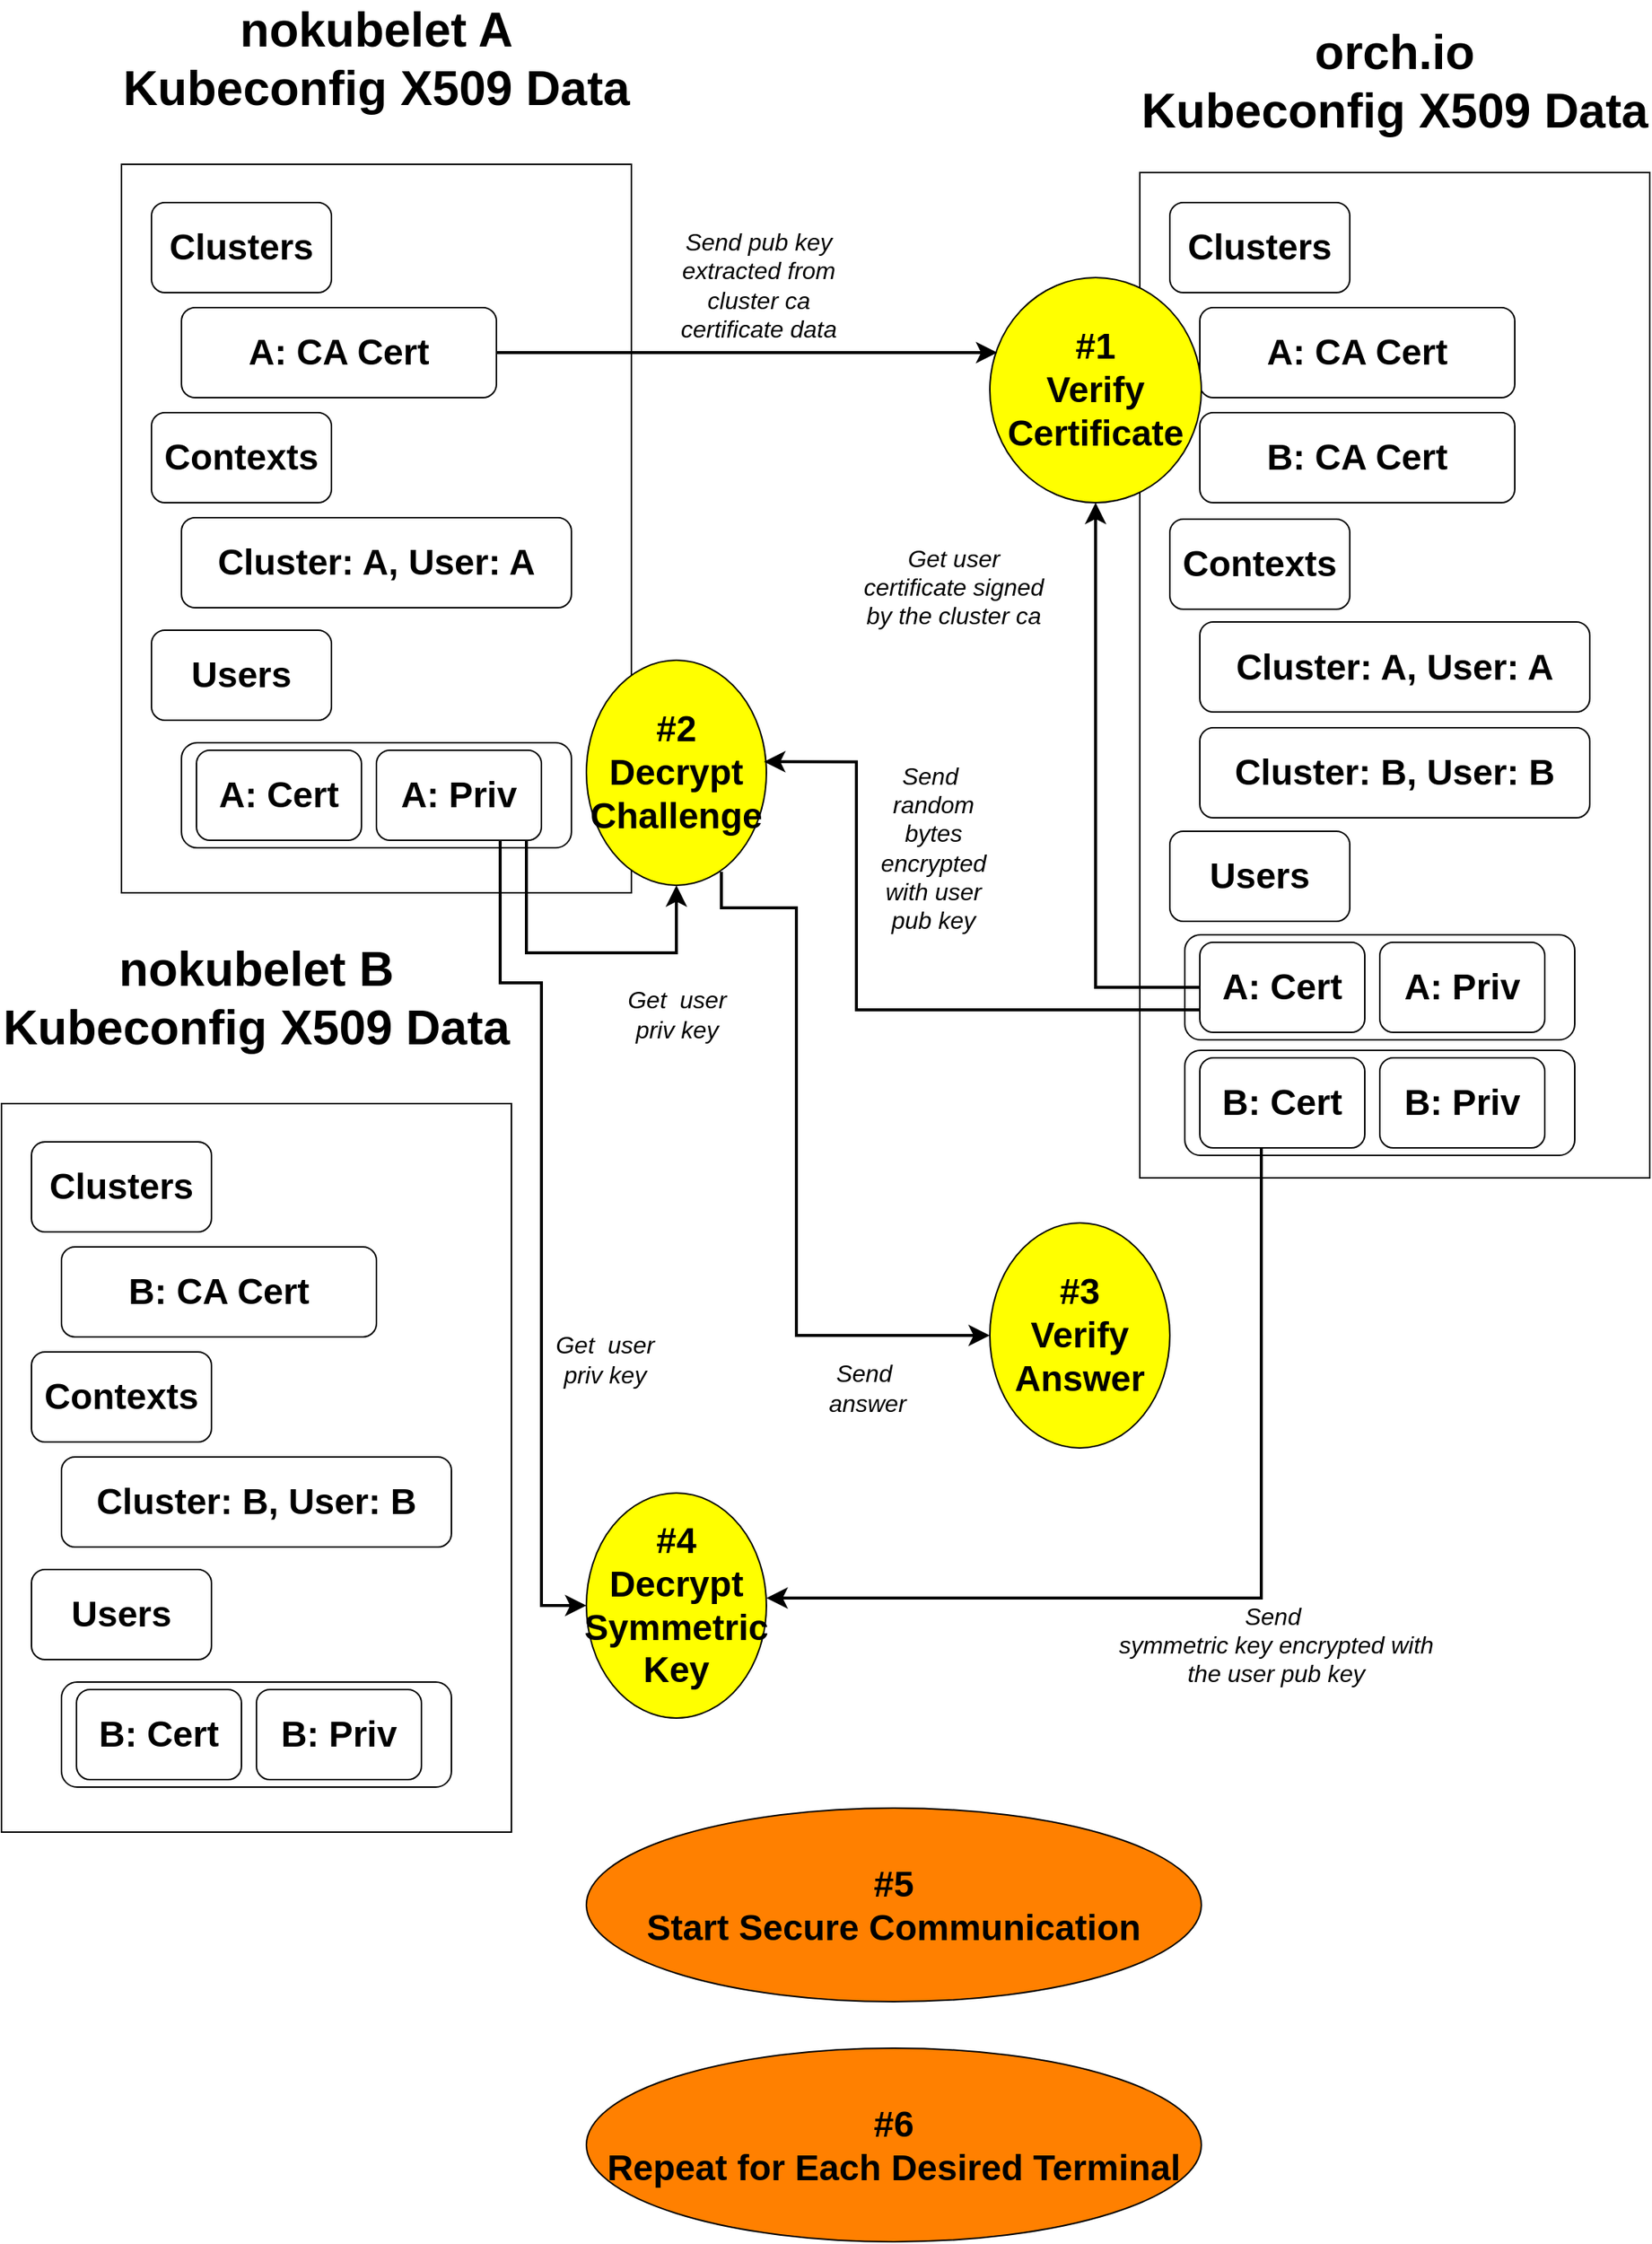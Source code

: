 <mxfile version="24.2.1" type="device">
  <diagram name="Page-1" id="ktbz9WfM7TrZ1fd_b0zb">
    <mxGraphModel dx="1231" dy="683" grid="1" gridSize="10" guides="1" tooltips="1" connect="1" arrows="1" fold="1" page="1" pageScale="1" pageWidth="1169" pageHeight="827" math="0" shadow="0">
      <root>
        <mxCell id="0" />
        <mxCell id="1" parent="0" />
        <mxCell id="pcD6LYjbvzI4XF71kl7h-1" value="" style="rounded=0;whiteSpace=wrap;html=1;" parent="1" vertex="1">
          <mxGeometry x="100" y="114.5" width="340" height="485.5" as="geometry" />
        </mxCell>
        <mxCell id="pcD6LYjbvzI4XF71kl7h-27" value="" style="rounded=1;whiteSpace=wrap;html=1;fillColor=none;" parent="1" vertex="1">
          <mxGeometry x="140" y="500" width="260" height="70" as="geometry" />
        </mxCell>
        <mxCell id="pcD6LYjbvzI4XF71kl7h-3" value="Clusters" style="rounded=1;whiteSpace=wrap;html=1;fontStyle=1;fontSize=24;" parent="1" vertex="1">
          <mxGeometry x="120" y="140" width="120" height="60" as="geometry" />
        </mxCell>
        <mxCell id="pcD6LYjbvzI4XF71kl7h-4" value="A: CA Cert" style="rounded=1;whiteSpace=wrap;html=1;fontStyle=1;fontSize=24;" parent="1" vertex="1">
          <mxGeometry x="140" y="210" width="210" height="60" as="geometry" />
        </mxCell>
        <mxCell id="pcD6LYjbvzI4XF71kl7h-6" value="Contexts" style="rounded=1;whiteSpace=wrap;html=1;fontStyle=1;fontSize=24;" parent="1" vertex="1">
          <mxGeometry x="120" y="280" width="120" height="60" as="geometry" />
        </mxCell>
        <mxCell id="pcD6LYjbvzI4XF71kl7h-7" value="Cluster: A, User: A" style="rounded=1;whiteSpace=wrap;html=1;fontStyle=1;fontSize=24;" parent="1" vertex="1">
          <mxGeometry x="140" y="350" width="260" height="60" as="geometry" />
        </mxCell>
        <mxCell id="pcD6LYjbvzI4XF71kl7h-9" value="Users" style="rounded=1;whiteSpace=wrap;html=1;fontStyle=1;fontSize=24;" parent="1" vertex="1">
          <mxGeometry x="120" y="425" width="120" height="60" as="geometry" />
        </mxCell>
        <mxCell id="pcD6LYjbvzI4XF71kl7h-10" value="A: Cert" style="rounded=1;whiteSpace=wrap;html=1;fontStyle=1;fontSize=24;" parent="1" vertex="1">
          <mxGeometry x="150" y="505" width="110" height="60" as="geometry" />
        </mxCell>
        <mxCell id="pcD6LYjbvzI4XF71kl7h-22" value="nokubelet A&lt;br&gt;Kubeconfig X509 Data" style="text;html=1;strokeColor=none;fillColor=none;align=center;verticalAlign=middle;whiteSpace=wrap;rounded=0;fontStyle=1;fontSize=32;" parent="1" vertex="1">
          <mxGeometry x="100" y="7" width="340" height="73" as="geometry" />
        </mxCell>
        <mxCell id="pcD6LYjbvzI4XF71kl7h-23" value="orch.io&lt;br&gt;Kubeconfig X509 Data" style="text;html=1;strokeColor=none;fillColor=none;align=center;verticalAlign=middle;whiteSpace=wrap;rounded=0;fontStyle=1;fontSize=32;" parent="1" vertex="1">
          <mxGeometry x="779" y="20" width="340" height="77" as="geometry" />
        </mxCell>
        <mxCell id="pcD6LYjbvzI4XF71kl7h-25" value="A: Priv" style="rounded=1;whiteSpace=wrap;html=1;fontStyle=1;fontSize=24;" parent="1" vertex="1">
          <mxGeometry x="270" y="505" width="110" height="60" as="geometry" />
        </mxCell>
        <mxCell id="pcD6LYjbvzI4XF71kl7h-29" value="" style="rounded=0;whiteSpace=wrap;html=1;" parent="1" vertex="1">
          <mxGeometry x="779" y="120" width="340" height="670" as="geometry" />
        </mxCell>
        <mxCell id="pcD6LYjbvzI4XF71kl7h-30" value="" style="rounded=1;whiteSpace=wrap;html=1;fillColor=none;" parent="1" vertex="1">
          <mxGeometry x="809" y="705" width="260" height="70" as="geometry" />
        </mxCell>
        <mxCell id="pcD6LYjbvzI4XF71kl7h-31" value="" style="rounded=1;whiteSpace=wrap;html=1;fillColor=none;" parent="1" vertex="1">
          <mxGeometry x="809" y="628" width="260" height="70" as="geometry" />
        </mxCell>
        <mxCell id="pcD6LYjbvzI4XF71kl7h-32" value="Clusters" style="rounded=1;whiteSpace=wrap;html=1;fontStyle=1;fontSize=24;" parent="1" vertex="1">
          <mxGeometry x="799" y="140" width="120" height="60" as="geometry" />
        </mxCell>
        <mxCell id="pcD6LYjbvzI4XF71kl7h-33" value="A: CA Cert" style="rounded=1;whiteSpace=wrap;html=1;fontStyle=1;fontSize=24;" parent="1" vertex="1">
          <mxGeometry x="819" y="210" width="210" height="60" as="geometry" />
        </mxCell>
        <mxCell id="pcD6LYjbvzI4XF71kl7h-34" value="B: CA Cert" style="rounded=1;whiteSpace=wrap;html=1;fontStyle=1;fontSize=24;" parent="1" vertex="1">
          <mxGeometry x="819" y="280" width="210" height="60" as="geometry" />
        </mxCell>
        <mxCell id="pcD6LYjbvzI4XF71kl7h-35" value="Contexts" style="rounded=1;whiteSpace=wrap;html=1;fontStyle=1;fontSize=24;" parent="1" vertex="1">
          <mxGeometry x="799" y="351" width="120" height="60" as="geometry" />
        </mxCell>
        <mxCell id="pcD6LYjbvzI4XF71kl7h-36" value="Cluster: A, User: A" style="rounded=1;whiteSpace=wrap;html=1;fontStyle=1;fontSize=24;" parent="1" vertex="1">
          <mxGeometry x="819" y="419.5" width="260" height="60" as="geometry" />
        </mxCell>
        <mxCell id="pcD6LYjbvzI4XF71kl7h-37" value="Cluster: B, User: B" style="rounded=1;whiteSpace=wrap;html=1;fontStyle=1;fontSize=24;" parent="1" vertex="1">
          <mxGeometry x="819" y="490" width="260" height="60" as="geometry" />
        </mxCell>
        <mxCell id="pcD6LYjbvzI4XF71kl7h-38" value="Users" style="rounded=1;whiteSpace=wrap;html=1;fontStyle=1;fontSize=24;" parent="1" vertex="1">
          <mxGeometry x="799" y="559" width="120" height="60" as="geometry" />
        </mxCell>
        <mxCell id="pcD6LYjbvzI4XF71kl7h-39" value="A: Cert" style="rounded=1;whiteSpace=wrap;html=1;fontStyle=1;fontSize=24;" parent="1" vertex="1">
          <mxGeometry x="819" y="633" width="110" height="60" as="geometry" />
        </mxCell>
        <mxCell id="pcD6LYjbvzI4XF71kl7h-40" value="B: Cert" style="rounded=1;whiteSpace=wrap;html=1;fontStyle=1;fontSize=24;" parent="1" vertex="1">
          <mxGeometry x="819" y="710" width="110" height="60" as="geometry" />
        </mxCell>
        <mxCell id="pcD6LYjbvzI4XF71kl7h-41" value="A: Priv" style="rounded=1;whiteSpace=wrap;html=1;fontStyle=1;fontSize=24;" parent="1" vertex="1">
          <mxGeometry x="939" y="633" width="110" height="60" as="geometry" />
        </mxCell>
        <mxCell id="pcD6LYjbvzI4XF71kl7h-42" value="B: Priv" style="rounded=1;whiteSpace=wrap;html=1;fontStyle=1;fontSize=24;" parent="1" vertex="1">
          <mxGeometry x="939" y="710" width="110" height="60" as="geometry" />
        </mxCell>
        <mxCell id="pcD6LYjbvzI4XF71kl7h-47" value="#1&lt;br&gt;Verify&lt;br&gt;Certificate" style="ellipse;whiteSpace=wrap;html=1;fontStyle=1;fontSize=24;fontColor=#000000;fillColor=#FFFF00;" parent="1" vertex="1">
          <mxGeometry x="679" y="190" width="141" height="150" as="geometry" />
        </mxCell>
        <mxCell id="pcD6LYjbvzI4XF71kl7h-48" value="" style="edgeStyle=segmentEdgeStyle;endArrow=classic;html=1;curved=0;rounded=0;endSize=8;startSize=8;entryX=0.5;entryY=1;entryDx=0;entryDy=0;exitX=0;exitY=0.5;exitDx=0;exitDy=0;strokeWidth=2;" parent="1" source="pcD6LYjbvzI4XF71kl7h-39" target="pcD6LYjbvzI4XF71kl7h-47" edge="1">
          <mxGeometry width="50" height="50" relative="1" as="geometry">
            <mxPoint x="480" y="500" as="sourcePoint" />
            <mxPoint x="530" y="450" as="targetPoint" />
          </mxGeometry>
        </mxCell>
        <mxCell id="pcD6LYjbvzI4XF71kl7h-44" value="" style="edgeStyle=segmentEdgeStyle;endArrow=classic;html=1;curved=0;rounded=0;endSize=8;startSize=8;exitX=1;exitY=0.5;exitDx=0;exitDy=0;strokeWidth=2;" parent="1" source="pcD6LYjbvzI4XF71kl7h-4" edge="1">
          <mxGeometry width="50" height="50" relative="1" as="geometry">
            <mxPoint x="410" y="560" as="sourcePoint" />
            <mxPoint x="684" y="240" as="targetPoint" />
          </mxGeometry>
        </mxCell>
        <mxCell id="pcD6LYjbvzI4XF71kl7h-50" value="#2&lt;br&gt;Decrypt&lt;br&gt;Challenge" style="ellipse;whiteSpace=wrap;html=1;fontSize=24;fontStyle=1;fillColor=#FFFF00;" parent="1" vertex="1">
          <mxGeometry x="410" y="445" width="120" height="150" as="geometry" />
        </mxCell>
        <mxCell id="pcD6LYjbvzI4XF71kl7h-51" value="" style="edgeStyle=segmentEdgeStyle;endArrow=classic;html=1;curved=0;rounded=0;endSize=8;startSize=8;exitX=0;exitY=0.75;exitDx=0;exitDy=0;entryX=0.987;entryY=0.451;entryDx=0;entryDy=0;entryPerimeter=0;strokeWidth=2;" parent="1" source="pcD6LYjbvzI4XF71kl7h-39" target="pcD6LYjbvzI4XF71kl7h-50" edge="1">
          <mxGeometry width="50" height="50" relative="1" as="geometry">
            <mxPoint x="480" y="640" as="sourcePoint" />
            <mxPoint x="530" y="590" as="targetPoint" />
            <Array as="points">
              <mxPoint x="590" y="678" />
              <mxPoint x="590" y="513" />
            </Array>
          </mxGeometry>
        </mxCell>
        <mxCell id="pcD6LYjbvzI4XF71kl7h-55" value="" style="edgeStyle=segmentEdgeStyle;endArrow=classic;html=1;curved=0;rounded=0;endSize=8;startSize=8;exitX=0.75;exitY=0.94;exitDx=0;exitDy=0;exitPerimeter=0;entryX=0;entryY=0.5;entryDx=0;entryDy=0;strokeWidth=2;" parent="1" source="pcD6LYjbvzI4XF71kl7h-50" target="pcD6LYjbvzI4XF71kl7h-56" edge="1">
          <mxGeometry width="50" height="50" relative="1" as="geometry">
            <mxPoint x="600" y="860" as="sourcePoint" />
            <mxPoint x="720" y="850" as="targetPoint" />
            <Array as="points">
              <mxPoint x="550" y="610" />
              <mxPoint x="550" y="895" />
            </Array>
          </mxGeometry>
        </mxCell>
        <mxCell id="pcD6LYjbvzI4XF71kl7h-56" value="#3&lt;br&gt;Verify&lt;br&gt;Answer" style="ellipse;whiteSpace=wrap;html=1;fontSize=24;fontStyle=1;fillColor=#FFFF00;" parent="1" vertex="1">
          <mxGeometry x="679" y="820" width="120" height="150" as="geometry" />
        </mxCell>
        <mxCell id="pcD6LYjbvzI4XF71kl7h-57" value="" style="edgeStyle=segmentEdgeStyle;endArrow=classic;html=1;curved=0;rounded=0;endSize=8;startSize=8;exitX=0.373;exitY=1;exitDx=0;exitDy=0;exitPerimeter=0;strokeWidth=2;" parent="1" source="pcD6LYjbvzI4XF71kl7h-40" edge="1">
          <mxGeometry width="50" height="50" relative="1" as="geometry">
            <mxPoint x="500" y="790" as="sourcePoint" />
            <mxPoint x="530" y="1070" as="targetPoint" />
            <Array as="points">
              <mxPoint x="860" y="1070" />
              <mxPoint x="550" y="1070" />
            </Array>
          </mxGeometry>
        </mxCell>
        <mxCell id="pcD6LYjbvzI4XF71kl7h-59" value="" style="edgeStyle=segmentEdgeStyle;endArrow=classic;html=1;curved=0;rounded=0;endSize=8;startSize=8;entryX=0;entryY=0.5;entryDx=0;entryDy=0;strokeWidth=2;" parent="1" edge="1">
          <mxGeometry width="50" height="50" relative="1" as="geometry">
            <mxPoint x="235" y="876" as="sourcePoint" />
            <mxPoint x="330" y="1091" as="targetPoint" />
            <Array as="points">
              <mxPoint x="235" y="1091" />
            </Array>
          </mxGeometry>
        </mxCell>
        <mxCell id="pcD6LYjbvzI4XF71kl7h-60" value="#5&lt;br&gt;Start Secure Communication" style="ellipse;whiteSpace=wrap;html=1;fontStyle=1;fontSize=24;fillColor=#FF8000;" parent="1" vertex="1">
          <mxGeometry x="410" y="1210" width="410" height="129" as="geometry" />
        </mxCell>
        <mxCell id="pcD6LYjbvzI4XF71kl7h-64" value="Send pub key extracted from cluster ca certificate data" style="text;html=1;strokeColor=none;fillColor=none;align=center;verticalAlign=middle;whiteSpace=wrap;rounded=0;fontStyle=2;fontSize=16;" parent="1" vertex="1">
          <mxGeometry x="460" y="180" width="130" height="30" as="geometry" />
        </mxCell>
        <mxCell id="pcD6LYjbvzI4XF71kl7h-65" value="Get user certificate signed by the cluster ca" style="text;html=1;strokeColor=none;fillColor=none;align=center;verticalAlign=middle;whiteSpace=wrap;rounded=0;fontStyle=2;fontSize=16;" parent="1" vertex="1">
          <mxGeometry x="590" y="381" width="130" height="30" as="geometry" />
        </mxCell>
        <mxCell id="pcD6LYjbvzI4XF71kl7h-66" value="Send&amp;nbsp; random bytes encrypted with user pub key" style="text;html=1;strokeColor=none;fillColor=none;align=center;verticalAlign=middle;whiteSpace=wrap;rounded=0;fontStyle=2;fontSize=16;" parent="1" vertex="1">
          <mxGeometry x="604" y="529" width="75" height="81" as="geometry" />
        </mxCell>
        <mxCell id="pcD6LYjbvzI4XF71kl7h-68" value="Get&amp;nbsp; user priv key" style="text;html=1;strokeColor=none;fillColor=none;align=center;verticalAlign=middle;whiteSpace=wrap;rounded=0;fontStyle=2;fontSize=16;" parent="1" vertex="1">
          <mxGeometry x="432.5" y="640" width="75" height="81" as="geometry" />
        </mxCell>
        <mxCell id="pcD6LYjbvzI4XF71kl7h-69" value="Send&amp;nbsp;&lt;br&gt;answer" style="text;html=1;strokeColor=none;fillColor=none;align=center;verticalAlign=middle;whiteSpace=wrap;rounded=0;fontStyle=2;fontSize=16;" parent="1" vertex="1">
          <mxGeometry x="560" y="889" width="75" height="81" as="geometry" />
        </mxCell>
        <mxCell id="pcD6LYjbvzI4XF71kl7h-70" value="Send&amp;nbsp;&lt;br&gt;symmetric key encrypted with&lt;br&gt;the user pub key" style="text;html=1;strokeColor=none;fillColor=none;align=center;verticalAlign=middle;whiteSpace=wrap;rounded=0;fontStyle=2;fontSize=16;" parent="1" vertex="1">
          <mxGeometry x="760" y="1060" width="220" height="81" as="geometry" />
        </mxCell>
        <mxCell id="pcD6LYjbvzI4XF71kl7h-71" value="Get user priv key" style="text;html=1;strokeColor=none;fillColor=none;align=center;verticalAlign=middle;whiteSpace=wrap;rounded=0;fontStyle=2;fontSize=16;" parent="1" vertex="1">
          <mxGeometry x="110" y="1076" width="220" height="81" as="geometry" />
        </mxCell>
        <mxCell id="zHhqxECG9bqrOhMBhIbE-2" value="" style="rounded=0;whiteSpace=wrap;html=1;" parent="1" vertex="1">
          <mxGeometry x="20" y="740.5" width="340" height="485.5" as="geometry" />
        </mxCell>
        <mxCell id="zHhqxECG9bqrOhMBhIbE-3" value="" style="rounded=1;whiteSpace=wrap;html=1;fillColor=none;" parent="1" vertex="1">
          <mxGeometry x="60" y="1126" width="260" height="70" as="geometry" />
        </mxCell>
        <mxCell id="zHhqxECG9bqrOhMBhIbE-4" value="Clusters" style="rounded=1;whiteSpace=wrap;html=1;fontStyle=1;fontSize=24;" parent="1" vertex="1">
          <mxGeometry x="40" y="766" width="120" height="60" as="geometry" />
        </mxCell>
        <mxCell id="zHhqxECG9bqrOhMBhIbE-5" value="B: CA Cert" style="rounded=1;whiteSpace=wrap;html=1;fontStyle=1;fontSize=24;" parent="1" vertex="1">
          <mxGeometry x="60" y="836" width="210" height="60" as="geometry" />
        </mxCell>
        <mxCell id="zHhqxECG9bqrOhMBhIbE-6" value="Contexts" style="rounded=1;whiteSpace=wrap;html=1;fontStyle=1;fontSize=24;" parent="1" vertex="1">
          <mxGeometry x="40" y="906" width="120" height="60" as="geometry" />
        </mxCell>
        <mxCell id="zHhqxECG9bqrOhMBhIbE-7" value="Cluster: B, User: B" style="rounded=1;whiteSpace=wrap;html=1;fontStyle=1;fontSize=24;" parent="1" vertex="1">
          <mxGeometry x="60" y="976" width="260" height="60" as="geometry" />
        </mxCell>
        <mxCell id="zHhqxECG9bqrOhMBhIbE-8" value="Users" style="rounded=1;whiteSpace=wrap;html=1;fontStyle=1;fontSize=24;" parent="1" vertex="1">
          <mxGeometry x="40" y="1051" width="120" height="60" as="geometry" />
        </mxCell>
        <mxCell id="zHhqxECG9bqrOhMBhIbE-9" value="B: Cert" style="rounded=1;whiteSpace=wrap;html=1;fontStyle=1;fontSize=24;" parent="1" vertex="1">
          <mxGeometry x="70" y="1131" width="110" height="60" as="geometry" />
        </mxCell>
        <mxCell id="zHhqxECG9bqrOhMBhIbE-10" value="nokubelet B&lt;br&gt;Kubeconfig X509 Data" style="text;html=1;strokeColor=none;fillColor=none;align=center;verticalAlign=middle;whiteSpace=wrap;rounded=0;fontStyle=1;fontSize=32;" parent="1" vertex="1">
          <mxGeometry x="20" y="633" width="340" height="73" as="geometry" />
        </mxCell>
        <mxCell id="zHhqxECG9bqrOhMBhIbE-11" value="B: Priv" style="rounded=1;whiteSpace=wrap;html=1;fontStyle=1;fontSize=24;" parent="1" vertex="1">
          <mxGeometry x="190" y="1131" width="110" height="60" as="geometry" />
        </mxCell>
        <mxCell id="pcD6LYjbvzI4XF71kl7h-58" value="#4&lt;br&gt;Decrypt&lt;br&gt;Symmetric&lt;br&gt;Key" style="ellipse;whiteSpace=wrap;html=1;fontSize=24;fontStyle=1;fillColor=#FFFF00;" parent="1" vertex="1">
          <mxGeometry x="410" y="1000" width="120" height="150" as="geometry" />
        </mxCell>
        <mxCell id="zHhqxECG9bqrOhMBhIbE-12" value="" style="edgeStyle=segmentEdgeStyle;endArrow=classic;html=1;curved=0;rounded=0;endSize=8;startSize=8;entryX=0.5;entryY=1;entryDx=0;entryDy=0;strokeWidth=2;" parent="1" source="pcD6LYjbvzI4XF71kl7h-25" target="pcD6LYjbvzI4XF71kl7h-50" edge="1">
          <mxGeometry width="50" height="50" relative="1" as="geometry">
            <mxPoint x="140" y="710" as="sourcePoint" />
            <mxPoint x="190" y="660" as="targetPoint" />
            <Array as="points">
              <mxPoint x="370" y="640" />
              <mxPoint x="470" y="640" />
            </Array>
          </mxGeometry>
        </mxCell>
        <mxCell id="zHhqxECG9bqrOhMBhIbE-13" value="" style="edgeStyle=segmentEdgeStyle;endArrow=classic;html=1;curved=0;rounded=0;endSize=8;startSize=8;exitX=0.75;exitY=1;exitDx=0;exitDy=0;strokeWidth=2;" parent="1" source="pcD6LYjbvzI4XF71kl7h-25" target="pcD6LYjbvzI4XF71kl7h-58" edge="1">
          <mxGeometry width="50" height="50" relative="1" as="geometry">
            <mxPoint x="140" y="710" as="sourcePoint" />
            <mxPoint x="190" y="660" as="targetPoint" />
            <Array as="points">
              <mxPoint x="352" y="660" />
              <mxPoint x="380" y="660" />
              <mxPoint x="380" y="1075" />
            </Array>
          </mxGeometry>
        </mxCell>
        <mxCell id="zHhqxECG9bqrOhMBhIbE-14" value="Get&amp;nbsp; user priv key" style="text;html=1;strokeColor=none;fillColor=none;align=center;verticalAlign=middle;whiteSpace=wrap;rounded=0;fontStyle=2;fontSize=16;" parent="1" vertex="1">
          <mxGeometry x="385" y="870" width="75" height="81" as="geometry" />
        </mxCell>
        <mxCell id="zHhqxECG9bqrOhMBhIbE-15" value="#6&lt;br&gt;Repeat for Each Desired Terminal" style="ellipse;whiteSpace=wrap;html=1;fontStyle=1;fontSize=24;fillColor=#FF8000;" parent="1" vertex="1">
          <mxGeometry x="410" y="1370" width="410" height="129" as="geometry" />
        </mxCell>
      </root>
    </mxGraphModel>
  </diagram>
</mxfile>
